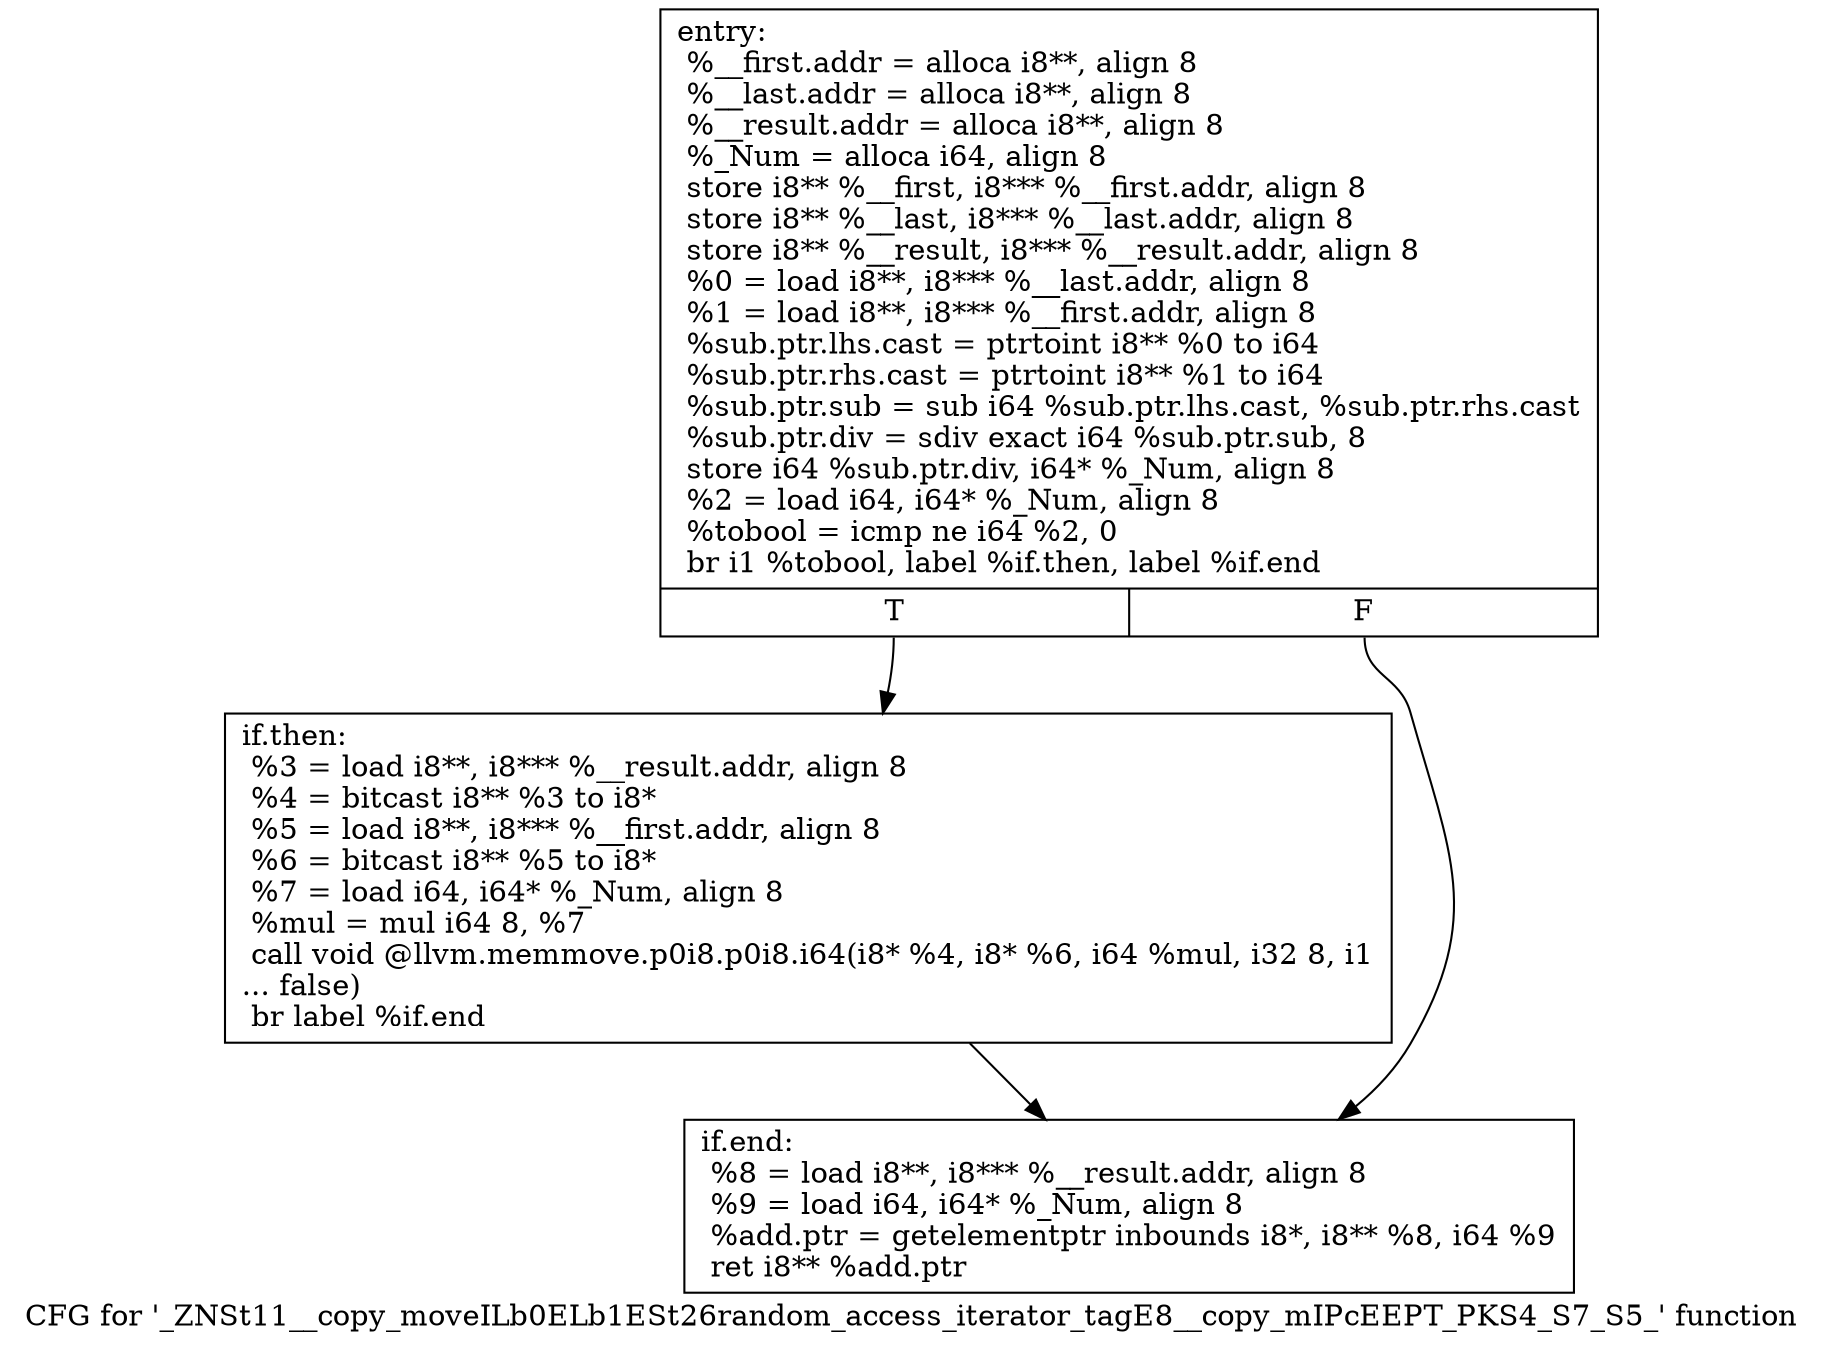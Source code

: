 digraph "CFG for '_ZNSt11__copy_moveILb0ELb1ESt26random_access_iterator_tagE8__copy_mIPcEEPT_PKS4_S7_S5_' function" {
	label="CFG for '_ZNSt11__copy_moveILb0ELb1ESt26random_access_iterator_tagE8__copy_mIPcEEPT_PKS4_S7_S5_' function";

	Node0x6b7f330 [shape=record,label="{entry:\l  %__first.addr = alloca i8**, align 8\l  %__last.addr = alloca i8**, align 8\l  %__result.addr = alloca i8**, align 8\l  %_Num = alloca i64, align 8\l  store i8** %__first, i8*** %__first.addr, align 8\l  store i8** %__last, i8*** %__last.addr, align 8\l  store i8** %__result, i8*** %__result.addr, align 8\l  %0 = load i8**, i8*** %__last.addr, align 8\l  %1 = load i8**, i8*** %__first.addr, align 8\l  %sub.ptr.lhs.cast = ptrtoint i8** %0 to i64\l  %sub.ptr.rhs.cast = ptrtoint i8** %1 to i64\l  %sub.ptr.sub = sub i64 %sub.ptr.lhs.cast, %sub.ptr.rhs.cast\l  %sub.ptr.div = sdiv exact i64 %sub.ptr.sub, 8\l  store i64 %sub.ptr.div, i64* %_Num, align 8\l  %2 = load i64, i64* %_Num, align 8\l  %tobool = icmp ne i64 %2, 0\l  br i1 %tobool, label %if.then, label %if.end\l|{<s0>T|<s1>F}}"];
	Node0x6b7f330:s0 -> Node0x6b7f200;
	Node0x6b7f330:s1 -> Node0x6b7fbf0;
	Node0x6b7f200 [shape=record,label="{if.then:                                          \l  %3 = load i8**, i8*** %__result.addr, align 8\l  %4 = bitcast i8** %3 to i8*\l  %5 = load i8**, i8*** %__first.addr, align 8\l  %6 = bitcast i8** %5 to i8*\l  %7 = load i64, i64* %_Num, align 8\l  %mul = mul i64 8, %7\l  call void @llvm.memmove.p0i8.p0i8.i64(i8* %4, i8* %6, i64 %mul, i32 8, i1\l... false)\l  br label %if.end\l}"];
	Node0x6b7f200 -> Node0x6b7fbf0;
	Node0x6b7fbf0 [shape=record,label="{if.end:                                           \l  %8 = load i8**, i8*** %__result.addr, align 8\l  %9 = load i64, i64* %_Num, align 8\l  %add.ptr = getelementptr inbounds i8*, i8** %8, i64 %9\l  ret i8** %add.ptr\l}"];
}
